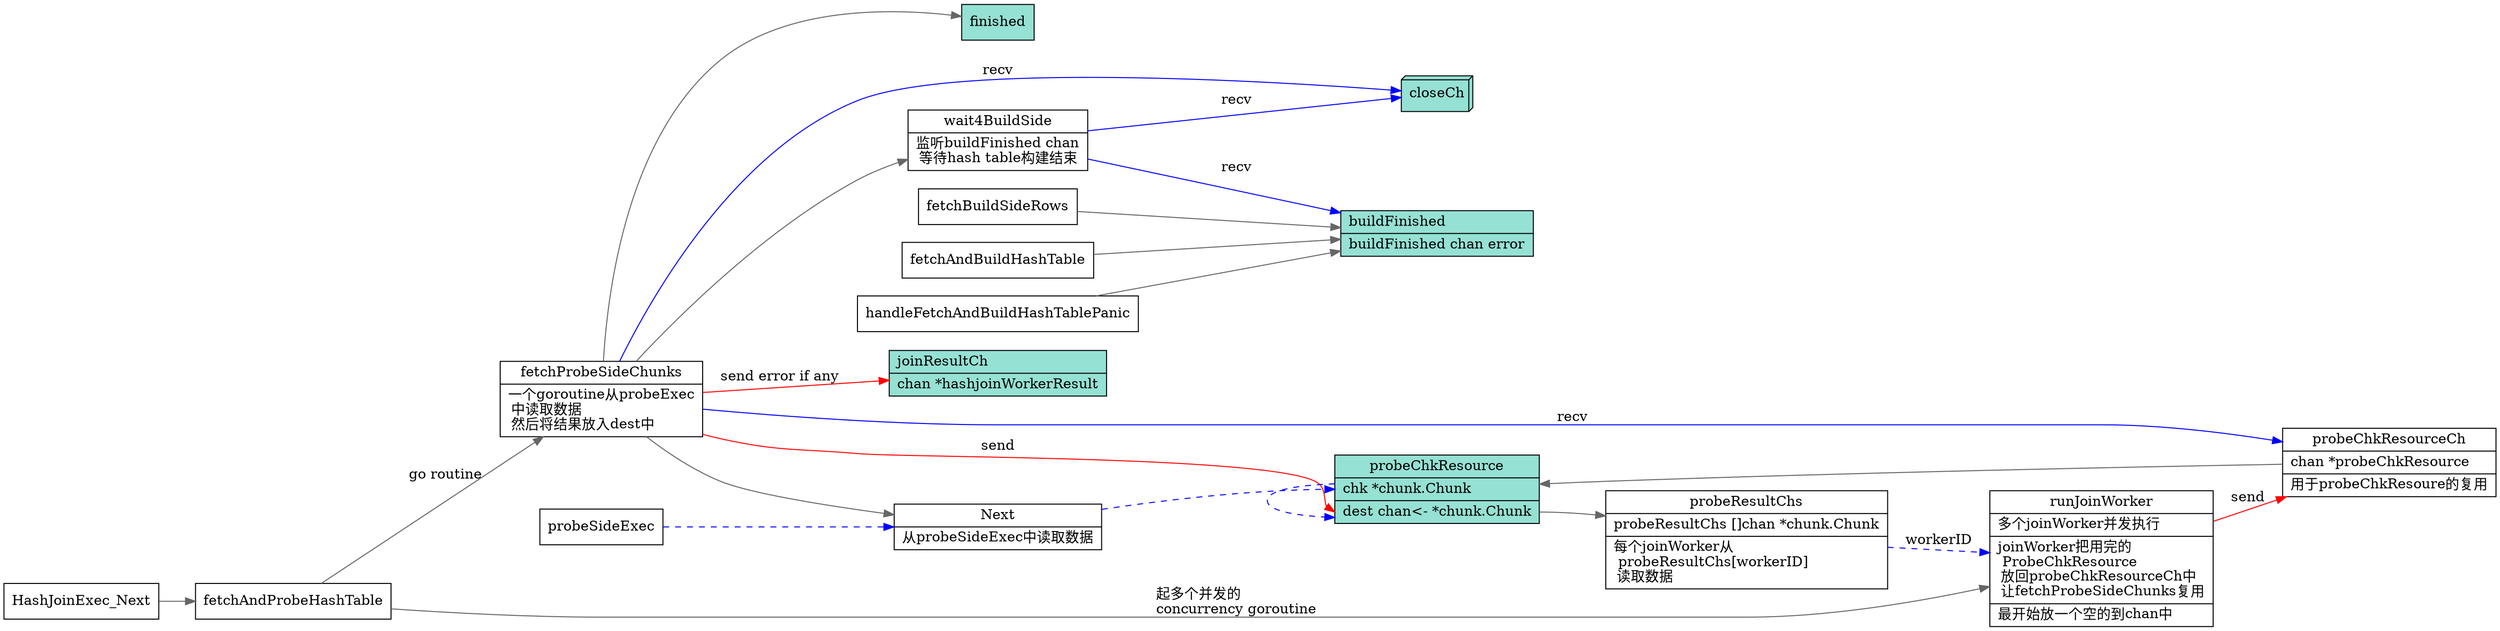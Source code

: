digraph fetchProbeSideChunks {
  node[shape=box];
  edge[color=gray40];
  newrank=true;
  rankdir=LR;
  fetchProbeSideChunks[
    fillcolor="#b83b5e"
    shape="record";
    label="{{
      fetchProbeSideChunks|
      一个goroutine从probeExec\l 
      中读取数据\l
      然后将结果放入dest中\l
    }}"];
  finished[
    shape=record;
    style=filled;
    fillcolor="#95e1d3"
    label="{{
      finished
    }}"
  ];
  closeCh[
    fillcolor="#95e1d3"
    style=filled;
    shape=box3d;
    label="closeCh"
  ];
  joinResultCh[
    shape=record;
    style=filled;
    fillcolor="#95e1d3"
    label="{{
      joinResultCh\l|
        chan *hashjoinWorkerResult
    }}"
  ];
  probeChkResource[
    shape=record;
    style=filled;
    fillcolor="#95e1d3"
    fillcolor="#95e1d3"
    label="{{
      probeChkResource|
        <chk> chk  *chunk.Chunk\l|
        <dest> dest chan\<- *chunk.Chunk\l
    }}"
  ];
  probeResultChs[
    shape="record";
    label="{{
      probeResultChs|
        probeResultChs     []chan *chunk.Chunk\l|
        每个joinWorker从\l 
        probeResultChs[workerID]\l 
        读取数据\l
    }}"];
  probeChkResource:dest -> probeResultChs;
  probeChkResourceCh[
    shape="record";
    fillcolor="#95e1d3";
    label="{{
    probeChkResourceCh|
      chan *probeChkResource\l|
      用于probeChkResoure的复用\l
    }}"];
  buildFinished[
    shape=record;
    style=filled;
    fillcolor="#95e1d3"
    label="{{
      buildFinished\l|
        buildFinished chan error\l
    }}"
  ];
  Next[
    shape="record";
    label="{{
      Next|
      从probeSideExec中读取数据\l
    }}"];
  probeChkResourceCh -> probeChkResource;

  HashJoinExec_Next -> fetchAndProbeHashTable;
  fetchAndProbeHashTable -> fetchProbeSideChunks[label="go routine"];
  fetchAndProbeHashTable -> runJoinWorker[label="起多个并发的\lconcurrency goroutine"];

  fetchProbeSideChunks -> closeCh[label="recv";color="blue"];
  fetchProbeSideChunks -> probeChkResourceCh[label="recv";color="blue"];
  fetchProbeSideChunks -> probeChkResource:dest[label="send";color="red"];


  fetchProbeSideChunks -> {
    finished;
    Next;
    wait4BuildSide;
  }
  fetchProbeSideChunks -> joinResultCh[label="send error if any";color=red]
  wait4BuildSide[
    shape="record";
    label="{{
      wait4BuildSide|
      监听buildFinished chan\l
      等待hash table构建结束\l
    }}"];
  wait4BuildSide ->  buildFinished[label="recv";color="blue"];
  wait4BuildSide -> closeCh[label="recv";color="blue"];

  {
    fetchBuildSideRows;
    fetchAndBuildHashTable;
    handleFetchAndBuildHashTablePanic;
  }-> buildFinished;
  runJoinWorker[
    shape="record";
    label="{{
      runJoinWorker|
      多个joinWorker并发执行\l|
      joinWorker把用完的\l
      ProbeChkResource\l 
      放回probeChkResourceCh中\l 
      让fetchProbeSideChunks复用\l|
      最开始放一个空的到chan中\l
    }}"];

  runJoinWorker -> probeChkResourceCh[label="send"; color="red"];
  edge[style=dashed;color=blue];
  probeSideExec -> Next -> probeChkResource:chk -> probeChkResource:dest;
  probeResultChs -> runJoinWorker[label=workerID];
}
